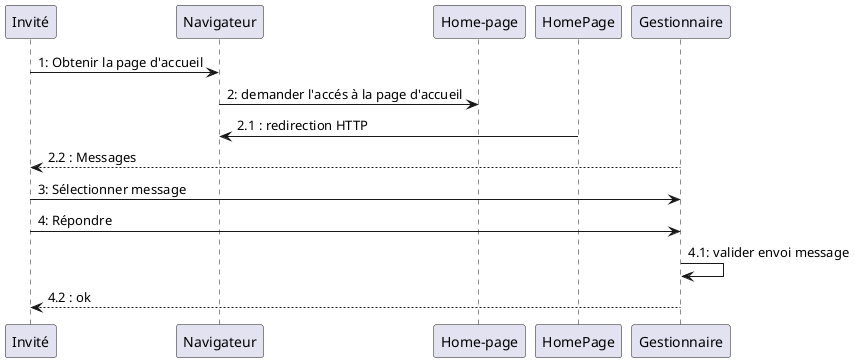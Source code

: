 @startuml
Invité -> "Navigateur" as Navigateur : 1: Obtenir la page d'accueil
Navigateur -> "Home-page" : 2: demander l'accés à la page d'accueil 
HomePage -> Navigateur : 2.1 : redirection HTTP
Gestionnaire --> Invité : 2.2 : Messages
Invité -> Gestionnaire : 3: Sélectionner message
Invité -> Gestionnaire : 4: Répondre 
Gestionnaire -> Gestionnaire : 4.1: valider envoi message 
Gestionnaire --> Invité : 4.2 : ok
@enduml